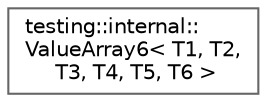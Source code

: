 digraph "Graphical Class Hierarchy"
{
 // LATEX_PDF_SIZE
  bgcolor="transparent";
  edge [fontname=Helvetica,fontsize=10,labelfontname=Helvetica,labelfontsize=10];
  node [fontname=Helvetica,fontsize=10,shape=box,height=0.2,width=0.4];
  rankdir="LR";
  Node0 [id="Node000000",label="testing::internal::\lValueArray6\< T1, T2,\l T3, T4, T5, T6 \>",height=0.2,width=0.4,color="grey40", fillcolor="white", style="filled",URL="$classtesting_1_1internal_1_1_value_array6.html",tooltip=" "];
}
